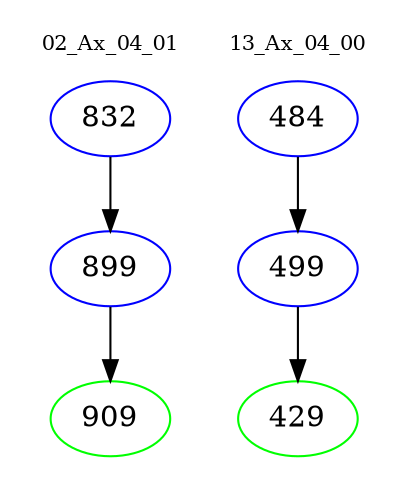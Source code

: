 digraph{
subgraph cluster_0 {
color = white
label = "02_Ax_04_01";
fontsize=10;
T0_832 [label="832", color="blue"]
T0_832 -> T0_899 [color="black"]
T0_899 [label="899", color="blue"]
T0_899 -> T0_909 [color="black"]
T0_909 [label="909", color="green"]
}
subgraph cluster_1 {
color = white
label = "13_Ax_04_00";
fontsize=10;
T1_484 [label="484", color="blue"]
T1_484 -> T1_499 [color="black"]
T1_499 [label="499", color="blue"]
T1_499 -> T1_429 [color="black"]
T1_429 [label="429", color="green"]
}
}
